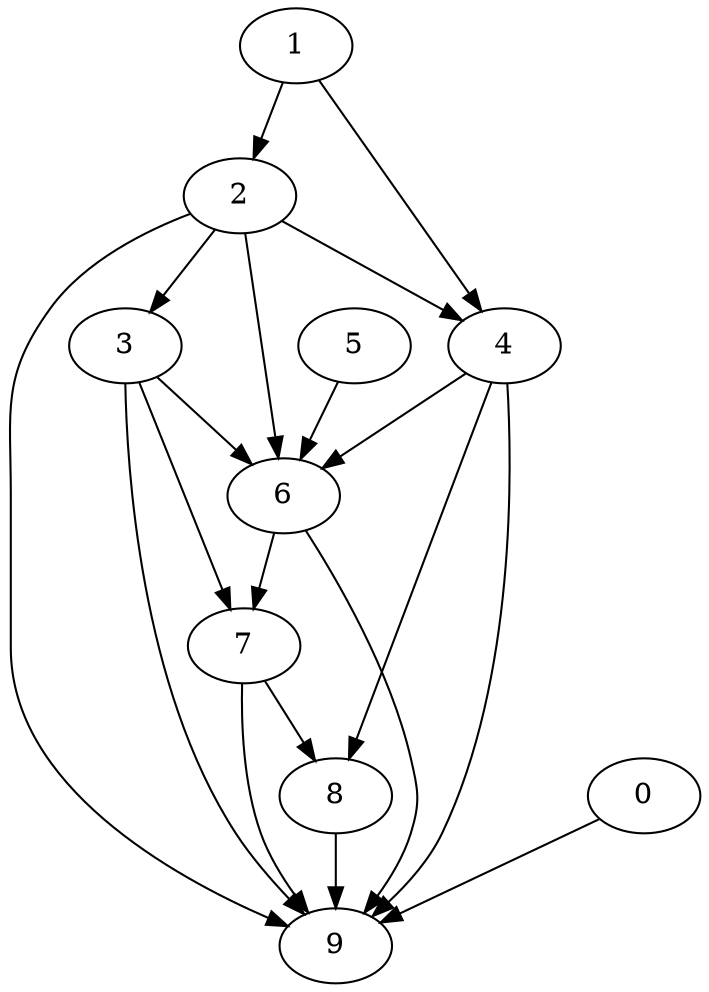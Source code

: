 digraph "Random_Nodes_10_Density_1.90_CCR_0.98_WeightType_Random_Homogeneous-2" {
1 [Weight=10];
2 [Weight=6];
3 [Weight=15];
5 [Weight=14];
4 [Weight=14];
6 [Weight=14];
7 [Weight=19];
8 [Weight=14];
0 [Weight=8];
9 [Weight=4];
5 -> 6 [Weight=3];
2 -> 6 [Weight=10];
4 -> 6 [Weight=2];
6 -> 9 [Weight=5];
4 -> 8 [Weight=5];
3 -> 6 [Weight=6];
1 -> 2 [Weight=6];
7 -> 8 [Weight=6];
2 -> 3 [Weight=4];
8 -> 9 [Weight=5];
7 -> 9 [Weight=9];
2 -> 9 [Weight=2];
4 -> 9 [Weight=9];
3 -> 7 [Weight=3];
2 -> 4 [Weight=8];
3 -> 9 [Weight=10];
0 -> 9 [Weight=9];
6 -> 7 [Weight=9];
1 -> 4 [Weight=5];
}
